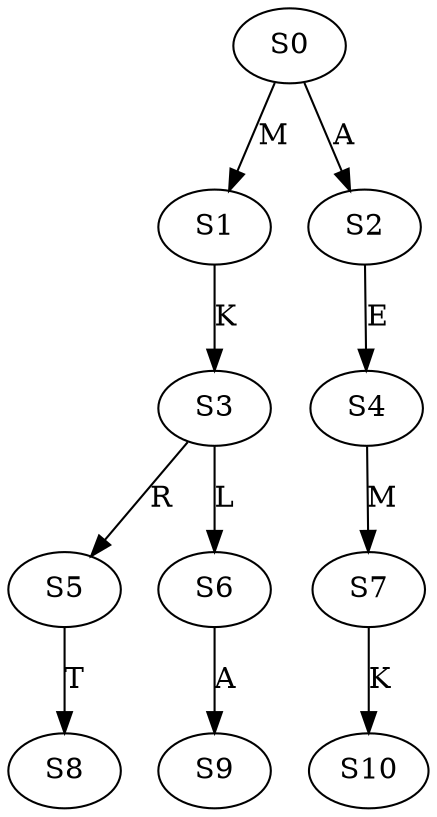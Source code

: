 strict digraph  {
	S0 -> S1 [ label = M ];
	S0 -> S2 [ label = A ];
	S1 -> S3 [ label = K ];
	S2 -> S4 [ label = E ];
	S3 -> S5 [ label = R ];
	S3 -> S6 [ label = L ];
	S4 -> S7 [ label = M ];
	S5 -> S8 [ label = T ];
	S6 -> S9 [ label = A ];
	S7 -> S10 [ label = K ];
}
